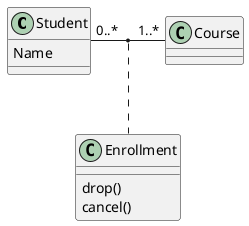 @startuml
class Student {
  Name
}
Student "0..*" - "1..*" Course
(Student, Course) .. Enrollment

class Enrollment {
  drop()
  cancel()
}
@enduml